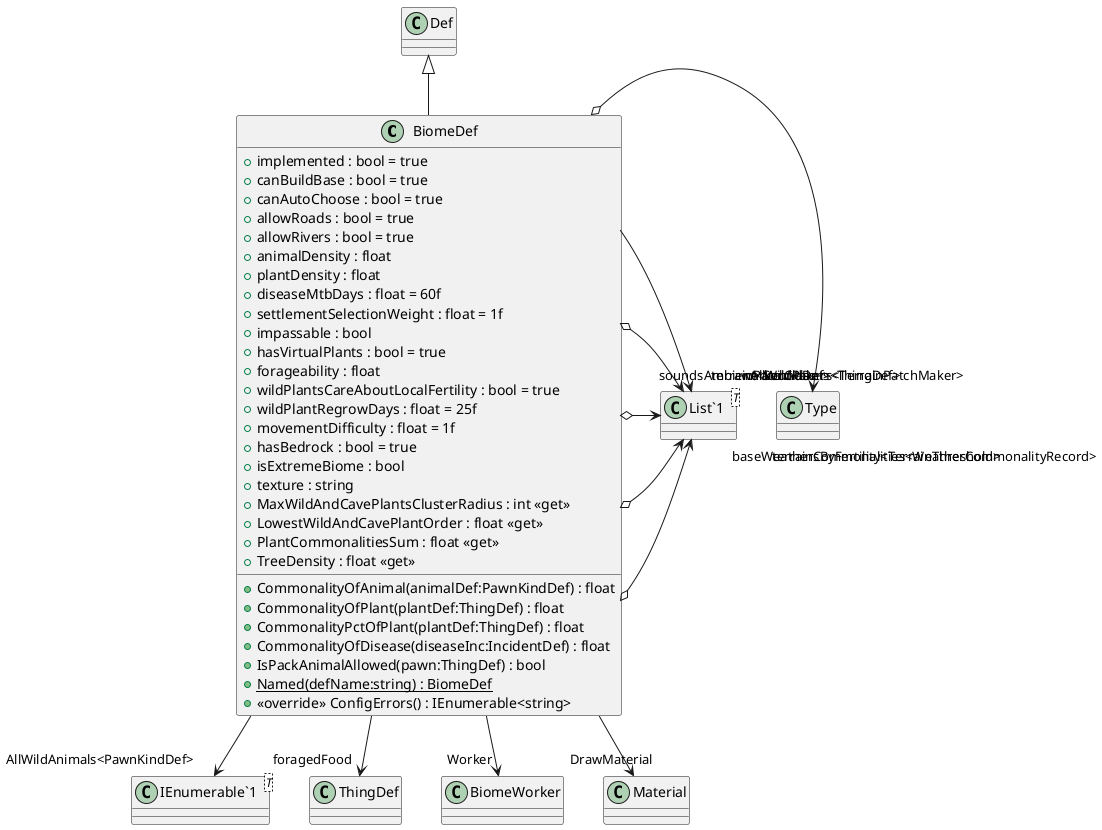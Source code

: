 @startuml
class BiomeDef {
    + implemented : bool = true
    + canBuildBase : bool = true
    + canAutoChoose : bool = true
    + allowRoads : bool = true
    + allowRivers : bool = true
    + animalDensity : float
    + plantDensity : float
    + diseaseMtbDays : float = 60f
    + settlementSelectionWeight : float = 1f
    + impassable : bool
    + hasVirtualPlants : bool = true
    + forageability : float
    + wildPlantsCareAboutLocalFertility : bool = true
    + wildPlantRegrowDays : float = 25f
    + movementDifficulty : float = 1f
    + hasBedrock : bool = true
    + isExtremeBiome : bool
    + texture : string
    + MaxWildAndCavePlantsClusterRadius : int <<get>>
    + LowestWildAndCavePlantOrder : float <<get>>
    + PlantCommonalitiesSum : float <<get>>
    + TreeDensity : float <<get>>
    + CommonalityOfAnimal(animalDef:PawnKindDef) : float
    + CommonalityOfPlant(plantDef:ThingDef) : float
    + CommonalityPctOfPlant(plantDef:ThingDef) : float
    + CommonalityOfDisease(diseaseInc:IncidentDef) : float
    + IsPackAnimalAllowed(pawn:ThingDef) : bool
    + {static} Named(defName:string) : BiomeDef
    + <<override>> ConfigErrors() : IEnumerable<string>
}
class "List`1"<T> {
}
class "IEnumerable`1"<T> {
}
Def <|-- BiomeDef
BiomeDef o-> "workerClass" Type
BiomeDef --> "foragedFood" ThingDef
BiomeDef o-> "baseWeatherCommonalities<WeatherCommonalityRecord>" "List`1"
BiomeDef o-> "terrainsByFertility<TerrainThreshold>" "List`1"
BiomeDef o-> "soundsAmbient<SoundDef>" "List`1"
BiomeDef o-> "terrainPatchMakers<TerrainPatchMaker>" "List`1"
BiomeDef --> "Worker" BiomeWorker
BiomeDef --> "DrawMaterial" Material
BiomeDef --> "AllWildPlants<ThingDef>" "List`1"
BiomeDef --> "AllWildAnimals<PawnKindDef>" "IEnumerable`1"
@enduml
